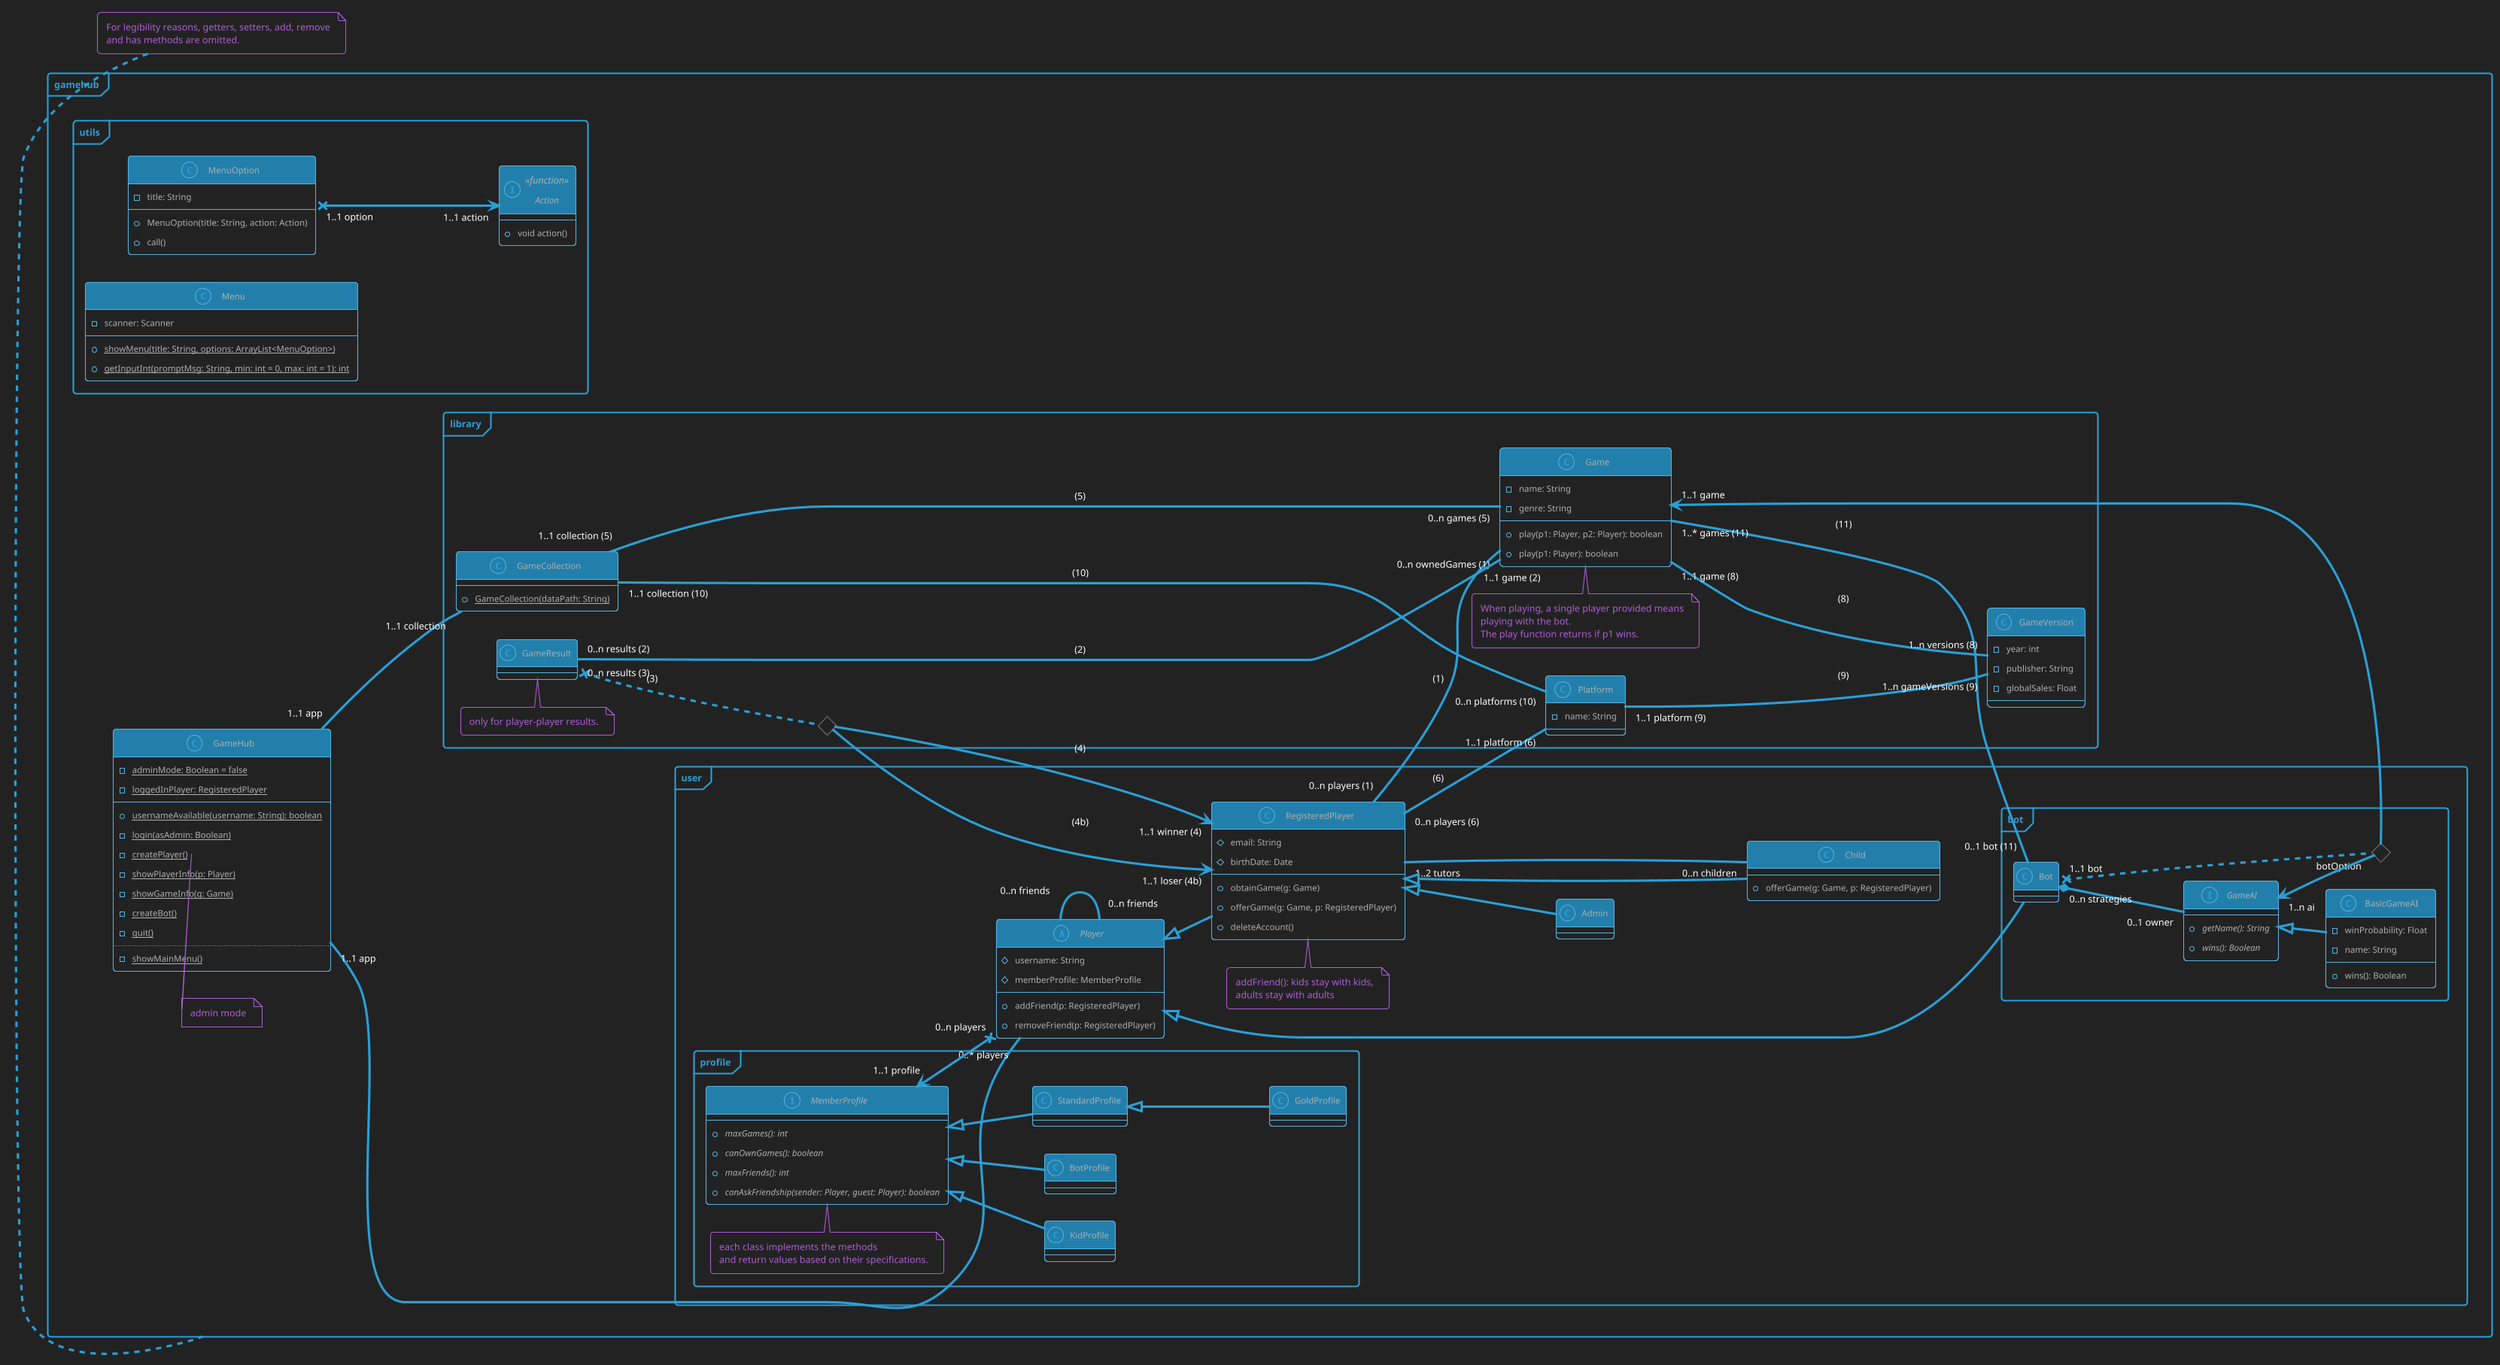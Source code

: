 @startuml architecture_draft
'MIT License
'
'Copyright (c) 2023 Picorims alias Charly Schmidt
'
'Permission is hereby granted, free of charge, to any person obtaining a copy
'of this software and associated documentation files (the "Software"), to deal
'in the Software without restriction, including without limitation the rights
'to use, copy, modify, merge, publish, distribute, sublicense, and/or sell
'copies of the Software, and to permit persons to whom the Software is
'furnished to do so, subject to the following conditions:
'
'The above copyright notice and this permission notice shall be included in all
'copies or substantial portions of the Software.
'
'THE SOFTWARE IS PROVIDED "AS IS", WITHOUT WARRANTY OF ANY KIND, EXPRESS OR
'IMPLIED, INCLUDING BUT NOT LIMITED TO THE WARRANTIES OF MERCHANTABILITY,
'FITNESS FOR A PARTICULAR PURPOSE AND NONINFRINGEMENT. IN NO EVENT SHALL THE
'AUTHORS OR COPYRIGHT HOLDERS BE LIABLE FOR ANY CLAIM, DAMAGES OR OTHER
'LIABILITY, WHETHER IN AN ACTION OF CONTRACT, TORT OR OTHERWISE, ARISING FROM,
'OUT OF OR IN CONNECTION WITH THE SOFTWARE OR THE USE OR OTHER DEALINGS IN THE
'SOFTWARE.

!theme cyborg-outline
skinparam BackgroundColor #222222
'skinparam groupInheritance 2
skinparam PackageStyle frame
'skinparam linetype ortho
left to right direction





package gamehub {

    class GameHub {
        - {static} adminMode: Boolean = false
        - {static} loggedInPlayer: RegisteredPlayer
        --
        + {static} usernameAvailable(username: String): boolean
        - {static} login(asAdmin: Boolean)
        - {static} createPlayer()
        - {static} showPlayerInfo(p: Player)
        - {static} showGameInfo(g: Game)
        - {static} createBot()
        - {static} quit()
        ..
        - {static} showMainMenu()
    }
    note left of GameHub::createPlayer
        admin mode
    end note





    package utils {
        interface Action <<function>> {
            + void action()
        }

        class MenuOption {
            - title: String
            --
            + MenuOption(title: String, action: Action)
            + call()
        }
        MenuOption "1..1 option" x---> "1..1 action" Action

        class Menu {
            - scanner: Scanner
            --
            + {static} showMenu(title: String, options: ArrayList<MenuOption>)
            + {static} getInputInt(promptMsg: String, min: int = 0, max: int = 1): int
        }
    }





    package user {

        package profile {
            interface MemberProfile {
                + {abstract} maxGames(): int
                + {abstract} canOwnGames(): boolean
                + {abstract} maxFriends(): int
                + {abstract} canAskFriendship(sender: Player, guest: Player): boolean
            }

            note top of MemberProfile
                each class implements the methods
                and return values based on their specifications.
            end note

            class StandardProfile {}
            MemberProfile <|-down- StandardProfile 
            class GoldProfile {}
            StandardProfile <|-down- GoldProfile 
            class KidProfile {}
            MemberProfile <|-down- KidProfile 
            class BotProfile {}
            MemberProfile <|-down- BotProfile 
        }





        abstract class Player {
            # username: String
            # memberProfile: MemberProfile
            --
            + addFriend(p: RegisteredPlayer)
            + removeFriend(p: RegisteredPlayer)
        }
        GameHub "1..1 app" -- "0..* players" Player
        MemberProfile "1..1 profile" <--x "0..n players" Player
        Player "0..n friends \n" -- "0..n friends" Player





        class RegisteredPlayer {
            # email: String
            # birthDate: Date
            --
            + obtainGame(g: Game)
            + offerGame(g: Game, p: RegisteredPlayer)
            + deleteAccount()
        }
        Player <|-down- RegisteredPlayer

        note top of RegisteredPlayer
            addFriend(): kids stay with kids,
            adults stay with adults
        end note





        class Child {
            + offerGame(g: Game, p: RegisteredPlayer)
        }
        Child "0..n children" --- "1..2 tutors" RegisteredPlayer

        note right of Child::tutors
            min 1 and max 2.
        end note

        RegisteredPlayer <|-down- Child





        class Admin {}
        RegisteredPlayer <|-- Admin





        package bot {
            class Bot {}
            Player <|-down---- Bot





            interface GameAI {
                + {abstract} getName(): String
                + {abstract} wins(): Boolean
            }
            Bot "0..n strategies" *--- "0..1 owner" GameAI

            class BasicGameAI {
                - winProbability: Float
                - name: String
                --
                + wins(): Boolean
            }
            GameAI <|-down- BasicGameAI




            <> botDiamond
            Bot "1..1 bot" x.. "botOption" botDiamond
            GameAI "1..n ai" <-- botDiamond
        }
    }





    package library {
        class Game {
            - name: String
            - genre: String
            --
            + play(p1: Player, p2: Player): boolean
            + play(p1: Player): boolean
        }
        note top of Game
            When playing, a single player provided means
            playing with the bot.
            The play function returns if p1 wins.
        end note
        RegisteredPlayer "0..n players (1)" -- "0..n ownedGames (1)" Game: (1)
        Game "1..* games (11)" -- "0..1 bot (11)" Bot: (11)
        Game "1..1 game" <-- botDiamond





        class GameVersion {
            - year: int
            - publisher: String
            - globalSales: Float
        }
        Game "1..1 game (8)" --- "1..n versions (8)" GameVersion: (8)
        Platform "1..1 platform (9)" --- "1..n gameVersions (9)" GameVersion: (9)




        class GameResult {}
        GameResult "0..n results (2)" ----- "1..1 game (2)" Game: (2)
        <> playerDiamond
        GameResult "0..n results (3)" x.. playerDiamond: (3)
        playerDiamond --> "1..1 winner (4)" RegisteredPlayer: (4)
        playerDiamond --> "1..1 loser (4b)" RegisteredPlayer: (4b)
        note top of GameResult
            only for player-player results.
        end note





        class GameCollection {
            --
            + {static} GameCollection(dataPath: String)
        }
        GameCollection "1..1 collection (5)" ----- "0..n games (5)" Game: (5)
        GameCollection "1..1 collection (10)" ----- "0..n platforms (10)" Platform: (10)
        GameHub "1..1 app" --- "1..1 collection" GameCollection





        class Platform {
            - name: String
        }
        Platform "1..1 platform (6)" ----- "0..n players (6)" RegisteredPlayer: (6)
    }

}

note top of gamehub
    For legibility reasons, getters, setters, add, remove
    and has methods are omitted.
end note

@enduml